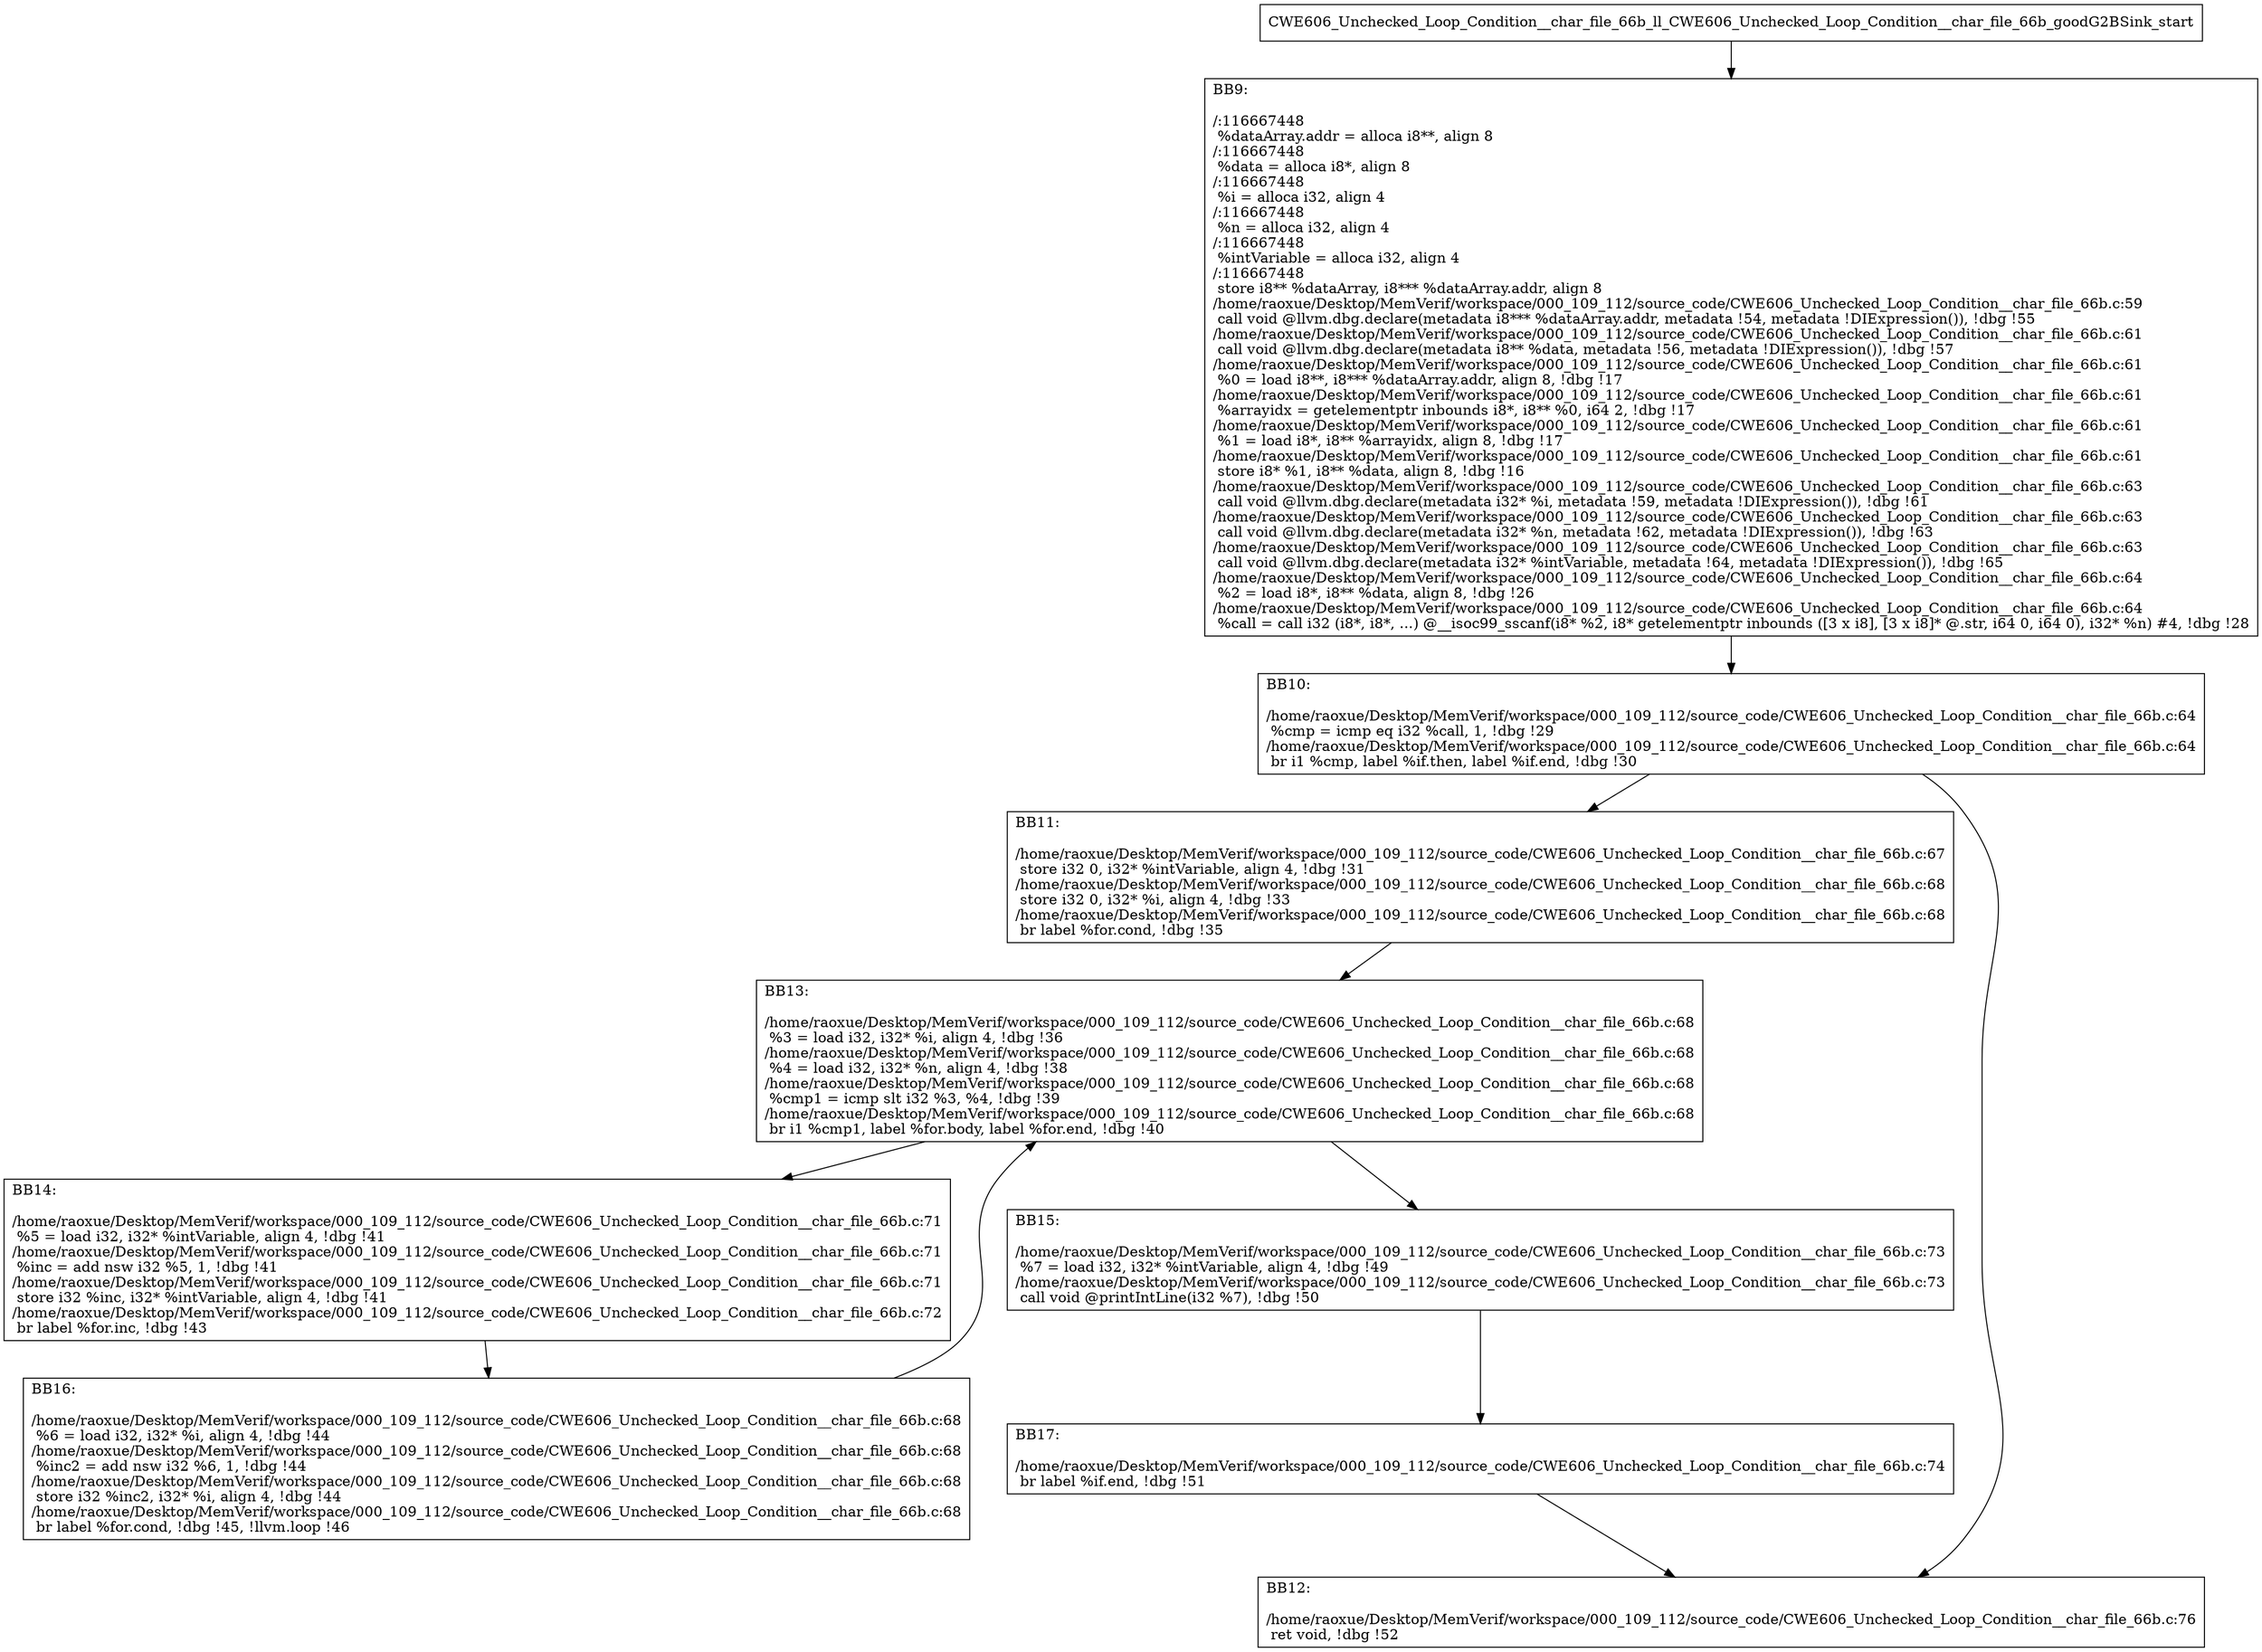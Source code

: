 digraph "CFG for'CWE606_Unchecked_Loop_Condition__char_file_66b_ll_CWE606_Unchecked_Loop_Condition__char_file_66b_goodG2BSink' function" {
	BBCWE606_Unchecked_Loop_Condition__char_file_66b_ll_CWE606_Unchecked_Loop_Condition__char_file_66b_goodG2BSink_start[shape=record,label="{CWE606_Unchecked_Loop_Condition__char_file_66b_ll_CWE606_Unchecked_Loop_Condition__char_file_66b_goodG2BSink_start}"];
	BBCWE606_Unchecked_Loop_Condition__char_file_66b_ll_CWE606_Unchecked_Loop_Condition__char_file_66b_goodG2BSink_start-> CWE606_Unchecked_Loop_Condition__char_file_66b_ll_CWE606_Unchecked_Loop_Condition__char_file_66b_goodG2BSinkBB9;
	CWE606_Unchecked_Loop_Condition__char_file_66b_ll_CWE606_Unchecked_Loop_Condition__char_file_66b_goodG2BSinkBB9 [shape=record, label="{BB9:\l\l/:116667448\l
  %dataArray.addr = alloca i8**, align 8\l
/:116667448\l
  %data = alloca i8*, align 8\l
/:116667448\l
  %i = alloca i32, align 4\l
/:116667448\l
  %n = alloca i32, align 4\l
/:116667448\l
  %intVariable = alloca i32, align 4\l
/:116667448\l
  store i8** %dataArray, i8*** %dataArray.addr, align 8\l
/home/raoxue/Desktop/MemVerif/workspace/000_109_112/source_code/CWE606_Unchecked_Loop_Condition__char_file_66b.c:59\l
  call void @llvm.dbg.declare(metadata i8*** %dataArray.addr, metadata !54, metadata !DIExpression()), !dbg !55\l
/home/raoxue/Desktop/MemVerif/workspace/000_109_112/source_code/CWE606_Unchecked_Loop_Condition__char_file_66b.c:61\l
  call void @llvm.dbg.declare(metadata i8** %data, metadata !56, metadata !DIExpression()), !dbg !57\l
/home/raoxue/Desktop/MemVerif/workspace/000_109_112/source_code/CWE606_Unchecked_Loop_Condition__char_file_66b.c:61\l
  %0 = load i8**, i8*** %dataArray.addr, align 8, !dbg !17\l
/home/raoxue/Desktop/MemVerif/workspace/000_109_112/source_code/CWE606_Unchecked_Loop_Condition__char_file_66b.c:61\l
  %arrayidx = getelementptr inbounds i8*, i8** %0, i64 2, !dbg !17\l
/home/raoxue/Desktop/MemVerif/workspace/000_109_112/source_code/CWE606_Unchecked_Loop_Condition__char_file_66b.c:61\l
  %1 = load i8*, i8** %arrayidx, align 8, !dbg !17\l
/home/raoxue/Desktop/MemVerif/workspace/000_109_112/source_code/CWE606_Unchecked_Loop_Condition__char_file_66b.c:61\l
  store i8* %1, i8** %data, align 8, !dbg !16\l
/home/raoxue/Desktop/MemVerif/workspace/000_109_112/source_code/CWE606_Unchecked_Loop_Condition__char_file_66b.c:63\l
  call void @llvm.dbg.declare(metadata i32* %i, metadata !59, metadata !DIExpression()), !dbg !61\l
/home/raoxue/Desktop/MemVerif/workspace/000_109_112/source_code/CWE606_Unchecked_Loop_Condition__char_file_66b.c:63\l
  call void @llvm.dbg.declare(metadata i32* %n, metadata !62, metadata !DIExpression()), !dbg !63\l
/home/raoxue/Desktop/MemVerif/workspace/000_109_112/source_code/CWE606_Unchecked_Loop_Condition__char_file_66b.c:63\l
  call void @llvm.dbg.declare(metadata i32* %intVariable, metadata !64, metadata !DIExpression()), !dbg !65\l
/home/raoxue/Desktop/MemVerif/workspace/000_109_112/source_code/CWE606_Unchecked_Loop_Condition__char_file_66b.c:64\l
  %2 = load i8*, i8** %data, align 8, !dbg !26\l
/home/raoxue/Desktop/MemVerif/workspace/000_109_112/source_code/CWE606_Unchecked_Loop_Condition__char_file_66b.c:64\l
  %call = call i32 (i8*, i8*, ...) @__isoc99_sscanf(i8* %2, i8* getelementptr inbounds ([3 x i8], [3 x i8]* @.str, i64 0, i64 0), i32* %n) #4, !dbg !28\l
}"];
	CWE606_Unchecked_Loop_Condition__char_file_66b_ll_CWE606_Unchecked_Loop_Condition__char_file_66b_goodG2BSinkBB9-> CWE606_Unchecked_Loop_Condition__char_file_66b_ll_CWE606_Unchecked_Loop_Condition__char_file_66b_goodG2BSinkBB10;
	CWE606_Unchecked_Loop_Condition__char_file_66b_ll_CWE606_Unchecked_Loop_Condition__char_file_66b_goodG2BSinkBB10 [shape=record, label="{BB10:\l\l/home/raoxue/Desktop/MemVerif/workspace/000_109_112/source_code/CWE606_Unchecked_Loop_Condition__char_file_66b.c:64\l
  %cmp = icmp eq i32 %call, 1, !dbg !29\l
/home/raoxue/Desktop/MemVerif/workspace/000_109_112/source_code/CWE606_Unchecked_Loop_Condition__char_file_66b.c:64\l
  br i1 %cmp, label %if.then, label %if.end, !dbg !30\l
}"];
	CWE606_Unchecked_Loop_Condition__char_file_66b_ll_CWE606_Unchecked_Loop_Condition__char_file_66b_goodG2BSinkBB10-> CWE606_Unchecked_Loop_Condition__char_file_66b_ll_CWE606_Unchecked_Loop_Condition__char_file_66b_goodG2BSinkBB11;
	CWE606_Unchecked_Loop_Condition__char_file_66b_ll_CWE606_Unchecked_Loop_Condition__char_file_66b_goodG2BSinkBB10-> CWE606_Unchecked_Loop_Condition__char_file_66b_ll_CWE606_Unchecked_Loop_Condition__char_file_66b_goodG2BSinkBB12;
	CWE606_Unchecked_Loop_Condition__char_file_66b_ll_CWE606_Unchecked_Loop_Condition__char_file_66b_goodG2BSinkBB11 [shape=record, label="{BB11:\l\l/home/raoxue/Desktop/MemVerif/workspace/000_109_112/source_code/CWE606_Unchecked_Loop_Condition__char_file_66b.c:67\l
  store i32 0, i32* %intVariable, align 4, !dbg !31\l
/home/raoxue/Desktop/MemVerif/workspace/000_109_112/source_code/CWE606_Unchecked_Loop_Condition__char_file_66b.c:68\l
  store i32 0, i32* %i, align 4, !dbg !33\l
/home/raoxue/Desktop/MemVerif/workspace/000_109_112/source_code/CWE606_Unchecked_Loop_Condition__char_file_66b.c:68\l
  br label %for.cond, !dbg !35\l
}"];
	CWE606_Unchecked_Loop_Condition__char_file_66b_ll_CWE606_Unchecked_Loop_Condition__char_file_66b_goodG2BSinkBB11-> CWE606_Unchecked_Loop_Condition__char_file_66b_ll_CWE606_Unchecked_Loop_Condition__char_file_66b_goodG2BSinkBB13;
	CWE606_Unchecked_Loop_Condition__char_file_66b_ll_CWE606_Unchecked_Loop_Condition__char_file_66b_goodG2BSinkBB13 [shape=record, label="{BB13:\l\l/home/raoxue/Desktop/MemVerif/workspace/000_109_112/source_code/CWE606_Unchecked_Loop_Condition__char_file_66b.c:68\l
  %3 = load i32, i32* %i, align 4, !dbg !36\l
/home/raoxue/Desktop/MemVerif/workspace/000_109_112/source_code/CWE606_Unchecked_Loop_Condition__char_file_66b.c:68\l
  %4 = load i32, i32* %n, align 4, !dbg !38\l
/home/raoxue/Desktop/MemVerif/workspace/000_109_112/source_code/CWE606_Unchecked_Loop_Condition__char_file_66b.c:68\l
  %cmp1 = icmp slt i32 %3, %4, !dbg !39\l
/home/raoxue/Desktop/MemVerif/workspace/000_109_112/source_code/CWE606_Unchecked_Loop_Condition__char_file_66b.c:68\l
  br i1 %cmp1, label %for.body, label %for.end, !dbg !40\l
}"];
	CWE606_Unchecked_Loop_Condition__char_file_66b_ll_CWE606_Unchecked_Loop_Condition__char_file_66b_goodG2BSinkBB13-> CWE606_Unchecked_Loop_Condition__char_file_66b_ll_CWE606_Unchecked_Loop_Condition__char_file_66b_goodG2BSinkBB14;
	CWE606_Unchecked_Loop_Condition__char_file_66b_ll_CWE606_Unchecked_Loop_Condition__char_file_66b_goodG2BSinkBB13-> CWE606_Unchecked_Loop_Condition__char_file_66b_ll_CWE606_Unchecked_Loop_Condition__char_file_66b_goodG2BSinkBB15;
	CWE606_Unchecked_Loop_Condition__char_file_66b_ll_CWE606_Unchecked_Loop_Condition__char_file_66b_goodG2BSinkBB14 [shape=record, label="{BB14:\l\l/home/raoxue/Desktop/MemVerif/workspace/000_109_112/source_code/CWE606_Unchecked_Loop_Condition__char_file_66b.c:71\l
  %5 = load i32, i32* %intVariable, align 4, !dbg !41\l
/home/raoxue/Desktop/MemVerif/workspace/000_109_112/source_code/CWE606_Unchecked_Loop_Condition__char_file_66b.c:71\l
  %inc = add nsw i32 %5, 1, !dbg !41\l
/home/raoxue/Desktop/MemVerif/workspace/000_109_112/source_code/CWE606_Unchecked_Loop_Condition__char_file_66b.c:71\l
  store i32 %inc, i32* %intVariable, align 4, !dbg !41\l
/home/raoxue/Desktop/MemVerif/workspace/000_109_112/source_code/CWE606_Unchecked_Loop_Condition__char_file_66b.c:72\l
  br label %for.inc, !dbg !43\l
}"];
	CWE606_Unchecked_Loop_Condition__char_file_66b_ll_CWE606_Unchecked_Loop_Condition__char_file_66b_goodG2BSinkBB14-> CWE606_Unchecked_Loop_Condition__char_file_66b_ll_CWE606_Unchecked_Loop_Condition__char_file_66b_goodG2BSinkBB16;
	CWE606_Unchecked_Loop_Condition__char_file_66b_ll_CWE606_Unchecked_Loop_Condition__char_file_66b_goodG2BSinkBB16 [shape=record, label="{BB16:\l\l/home/raoxue/Desktop/MemVerif/workspace/000_109_112/source_code/CWE606_Unchecked_Loop_Condition__char_file_66b.c:68\l
  %6 = load i32, i32* %i, align 4, !dbg !44\l
/home/raoxue/Desktop/MemVerif/workspace/000_109_112/source_code/CWE606_Unchecked_Loop_Condition__char_file_66b.c:68\l
  %inc2 = add nsw i32 %6, 1, !dbg !44\l
/home/raoxue/Desktop/MemVerif/workspace/000_109_112/source_code/CWE606_Unchecked_Loop_Condition__char_file_66b.c:68\l
  store i32 %inc2, i32* %i, align 4, !dbg !44\l
/home/raoxue/Desktop/MemVerif/workspace/000_109_112/source_code/CWE606_Unchecked_Loop_Condition__char_file_66b.c:68\l
  br label %for.cond, !dbg !45, !llvm.loop !46\l
}"];
	CWE606_Unchecked_Loop_Condition__char_file_66b_ll_CWE606_Unchecked_Loop_Condition__char_file_66b_goodG2BSinkBB16-> CWE606_Unchecked_Loop_Condition__char_file_66b_ll_CWE606_Unchecked_Loop_Condition__char_file_66b_goodG2BSinkBB13;
	CWE606_Unchecked_Loop_Condition__char_file_66b_ll_CWE606_Unchecked_Loop_Condition__char_file_66b_goodG2BSinkBB15 [shape=record, label="{BB15:\l\l/home/raoxue/Desktop/MemVerif/workspace/000_109_112/source_code/CWE606_Unchecked_Loop_Condition__char_file_66b.c:73\l
  %7 = load i32, i32* %intVariable, align 4, !dbg !49\l
/home/raoxue/Desktop/MemVerif/workspace/000_109_112/source_code/CWE606_Unchecked_Loop_Condition__char_file_66b.c:73\l
  call void @printIntLine(i32 %7), !dbg !50\l
}"];
	CWE606_Unchecked_Loop_Condition__char_file_66b_ll_CWE606_Unchecked_Loop_Condition__char_file_66b_goodG2BSinkBB15-> CWE606_Unchecked_Loop_Condition__char_file_66b_ll_CWE606_Unchecked_Loop_Condition__char_file_66b_goodG2BSinkBB17;
	CWE606_Unchecked_Loop_Condition__char_file_66b_ll_CWE606_Unchecked_Loop_Condition__char_file_66b_goodG2BSinkBB17 [shape=record, label="{BB17:\l\l/home/raoxue/Desktop/MemVerif/workspace/000_109_112/source_code/CWE606_Unchecked_Loop_Condition__char_file_66b.c:74\l
  br label %if.end, !dbg !51\l
}"];
	CWE606_Unchecked_Loop_Condition__char_file_66b_ll_CWE606_Unchecked_Loop_Condition__char_file_66b_goodG2BSinkBB17-> CWE606_Unchecked_Loop_Condition__char_file_66b_ll_CWE606_Unchecked_Loop_Condition__char_file_66b_goodG2BSinkBB12;
	CWE606_Unchecked_Loop_Condition__char_file_66b_ll_CWE606_Unchecked_Loop_Condition__char_file_66b_goodG2BSinkBB12 [shape=record, label="{BB12:\l\l/home/raoxue/Desktop/MemVerif/workspace/000_109_112/source_code/CWE606_Unchecked_Loop_Condition__char_file_66b.c:76\l
  ret void, !dbg !52\l
}"];
}
